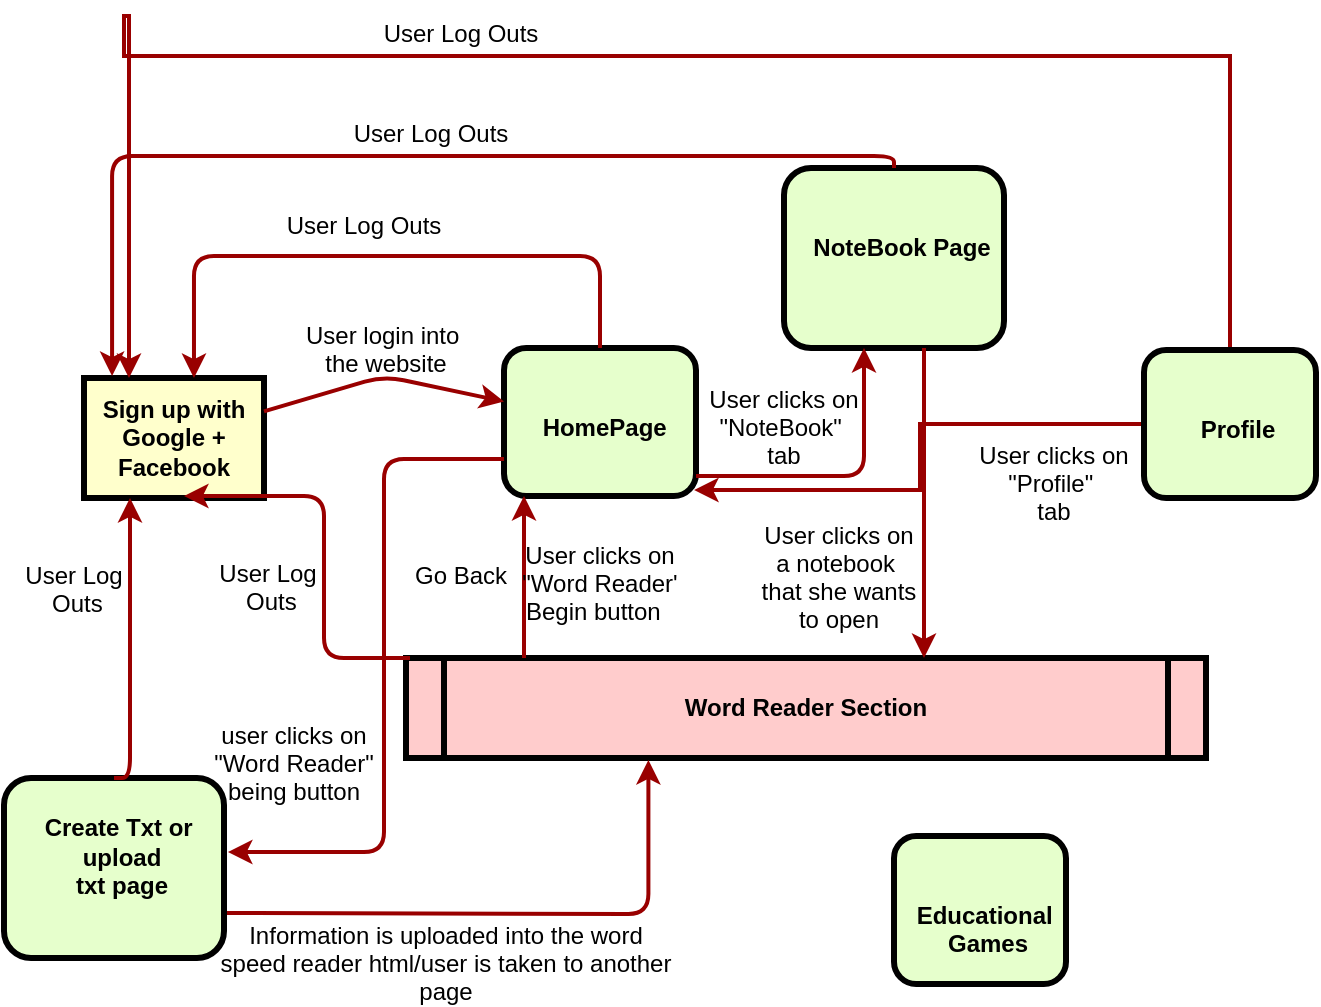 <mxfile version="11.0.2" type="github"><diagram name="Page-1" id="c7558073-3199-34d8-9f00-42111426c3f3"><mxGraphModel dx="2012" dy="766" grid="1" gridSize="10" guides="1" tooltips="1" connect="1" arrows="1" fold="1" page="1" pageScale="1" pageWidth="826" pageHeight="1169" background="#ffffff" math="0" shadow="0"><root><mxCell id="0"/><mxCell id="1" parent="0"/><mxCell id="2" value="&lt;p style=&quot;margin: 0px ; margin-top: 4px ; text-align: center ; text-decoration: underline&quot;&gt;&lt;/p&gt;&lt;p style=&quot;margin: 0px ; margin-left: 8px&quot;&gt;&lt;br&gt;&lt;/p&gt;&lt;p style=&quot;margin: 0px ; margin-left: 8px&quot;&gt;&lt;span&gt;&lt;br&gt;&lt;/span&gt;&lt;/p&gt;&lt;p style=&quot;margin: 0px ; margin-left: 8px&quot;&gt;&lt;span&gt;HomePage&amp;nbsp;&lt;/span&gt;&lt;br&gt;&lt;/p&gt;&lt;p style=&quot;margin: 0px ; margin-left: 8px&quot;&gt;&lt;br&gt;&lt;/p&gt;" style="verticalAlign=middle;align=center;overflow=fill;fontSize=12;fontFamily=Helvetica;html=1;rounded=1;fontStyle=1;strokeWidth=3;fillColor=#E6FFCC" parent="1" vertex="1"><mxGeometry x="250" y="236" width="96" height="74" as="geometry"/></mxCell><mxCell id="4" value="Sign up with Google +&#10;Facebook" style="whiteSpace=wrap;align=center;verticalAlign=middle;fontStyle=1;strokeWidth=3;fillColor=#FFFFCC" parent="1" vertex="1"><mxGeometry x="40" y="251" width="90" height="60" as="geometry"/></mxCell><mxCell id="5" value="Word Reader Section" style="shape=process;whiteSpace=wrap;align=center;verticalAlign=middle;size=0.048;fontStyle=1;strokeWidth=3;fillColor=#FFCCCC" parent="1" vertex="1"><mxGeometry x="201.0" y="391" width="400" height="50" as="geometry"/></mxCell><mxCell id="6" value="&lt;p style=&quot;margin: 0px ; margin-top: 4px ; text-align: center ; text-decoration: underline&quot;&gt;&lt;/p&gt;&lt;p style=&quot;margin: 0px ; margin-left: 8px&quot;&gt;&lt;br&gt;&lt;/p&gt;&lt;p style=&quot;margin: 0px ; margin-left: 8px&quot;&gt;&lt;br&gt;&lt;/p&gt;&lt;p style=&quot;margin: 0px ; margin-left: 8px&quot;&gt;&lt;span&gt;NoteBook Page&lt;/span&gt;&lt;br&gt;&lt;/p&gt;" style="verticalAlign=middle;align=center;overflow=fill;fontSize=12;fontFamily=Helvetica;html=1;rounded=1;fontStyle=1;strokeWidth=3;fillColor=#E6FFCC" parent="1" vertex="1"><mxGeometry x="390" y="146" width="110" height="90" as="geometry"/></mxCell><mxCell id="37" value="" style="edgeStyle=none;noEdgeStyle=1;strokeColor=#990000;strokeWidth=2" parent="1" source="4" target="2" edge="1"><mxGeometry width="100" height="100" relative="1" as="geometry"><mxPoint x="280" y="190" as="sourcePoint"/><mxPoint x="380" y="90" as="targetPoint"/><Array as="points"><mxPoint x="190" y="250"/></Array></mxGeometry></mxCell><mxCell id="52" value="User login into &#10;the website" style="text;spacingTop=-5;align=center" parent="1" vertex="1"><mxGeometry x="176" y="221" width="30" height="20" as="geometry"/></mxCell><mxCell id="53" value="User Log Outs" style="text;spacingTop=-5;align=center" parent="1" vertex="1"><mxGeometry x="165" y="166" width="30" height="20" as="geometry"/></mxCell><mxCell id="8Ww2G0DEzsKryUeGAOGZ-110" value="User Log Outs" style="text;spacingTop=-5;align=center" vertex="1" parent="1"><mxGeometry x="198.5" y="120" width="30" height="20" as="geometry"/></mxCell><mxCell id="54" value="Go Back" style="text;spacingTop=-5;align=center" parent="1" vertex="1"><mxGeometry x="213.5" y="341" width="30" height="20" as="geometry"/></mxCell><mxCell id="55" value="" style="edgeStyle=elbowEdgeStyle;elbow=horizontal;strokeColor=#990000;strokeWidth=2" parent="1" source="5" target="2" edge="1"><mxGeometry width="100" height="100" relative="1" as="geometry"><mxPoint x="50" y="530" as="sourcePoint"/><mxPoint x="150" y="430" as="targetPoint"/><Array as="points"><mxPoint x="260" y="370"/></Array></mxGeometry></mxCell><mxCell id="56" value="" style="edgeStyle=elbowEdgeStyle;elbow=horizontal;strokeColor=#990000;strokeWidth=2;entryX=1.018;entryY=0.411;entryDx=0;entryDy=0;entryPerimeter=0;exitX=0;exitY=0.75;exitDx=0;exitDy=0;" parent="1" source="2" target="8Ww2G0DEzsKryUeGAOGZ-113" edge="1"><mxGeometry width="100" height="100" relative="1" as="geometry"><mxPoint x="50" y="500" as="sourcePoint"/><mxPoint x="150" y="400" as="targetPoint"/><Array as="points"><mxPoint x="190" y="292"/><mxPoint x="190" y="320"/></Array></mxGeometry></mxCell><mxCell id="57" value="User clicks on &#10;&quot;NoteBook&quot; &#10;tab" style="text;spacingTop=-5;align=center" parent="1" vertex="1"><mxGeometry x="375" y="253" width="30" height="20" as="geometry"/></mxCell><mxCell id="58" value="" style="edgeStyle=elbowEdgeStyle;elbow=horizontal;strokeColor=#990000;strokeWidth=2" parent="1" source="2" target="6" edge="1"><mxGeometry width="100" height="100" relative="1" as="geometry"><mxPoint x="380" y="370" as="sourcePoint"/><mxPoint x="480" y="270" as="targetPoint"/><Array as="points"><mxPoint x="430" y="300"/><mxPoint x="380" y="210"/><mxPoint x="440" y="310"/></Array></mxGeometry></mxCell><mxCell id="59" value="" style="edgeStyle=elbowEdgeStyle;elbow=horizontal;strokeColor=#990000;strokeWidth=2" parent="1" source="6" target="5" edge="1"><mxGeometry width="100" height="100" relative="1" as="geometry"><mxPoint x="350" y="370" as="sourcePoint"/><mxPoint x="450" y="270" as="targetPoint"/><Array as="points"><mxPoint x="460" y="320"/></Array></mxGeometry></mxCell><mxCell id="60" value="User clicks on&#10;&quot;Word Reader'&#10;Begin button  &#10;" style="text;spacingTop=-5;align=center" parent="1" vertex="1"><mxGeometry x="283.0" y="331.0" width="30" height="20" as="geometry"/></mxCell><mxCell id="61" value="User clicks on&#10;a notebook &#10;that she wants&#10;to open" style="text;spacingTop=-5;align=center" parent="1" vertex="1"><mxGeometry x="410" y="321" width="15" height="9" as="geometry"/></mxCell><mxCell id="65" value="" style="edgeStyle=elbowEdgeStyle;elbow=horizontal;strokeColor=#990000;strokeWidth=2;entryX=0.156;entryY=-0.017;entryDx=0;entryDy=0;entryPerimeter=0;" parent="1" source="6" target="4" edge="1"><mxGeometry width="100" height="100" relative="1" as="geometry"><mxPoint x="260" y="180.0" as="sourcePoint"/><mxPoint x="360" y="80.0" as="targetPoint"/><Array as="points"><mxPoint x="445" y="140"/></Array></mxGeometry></mxCell><mxCell id="87" value="" style="edgeStyle=elbowEdgeStyle;elbow=vertical;strokeColor=#990000;strokeWidth=2;exitX=1;exitY=0.75;exitDx=0;exitDy=0;entryX=0.303;entryY=1.02;entryDx=0;entryDy=0;entryPerimeter=0;" parent="1" source="8Ww2G0DEzsKryUeGAOGZ-113" target="5" edge="1"><mxGeometry width="100" height="100" relative="1" as="geometry"><mxPoint x="70" y="740" as="sourcePoint"/><mxPoint x="190" y="482" as="targetPoint"/><Array as="points"><mxPoint x="210" y="519"/></Array></mxGeometry></mxCell><mxCell id="90" value="user clicks on&#10;&quot;Word Reader&quot;&#10;being button" style="text;spacingTop=-5;align=center" parent="1" vertex="1"><mxGeometry x="130" y="421" width="30" height="20" as="geometry"/></mxCell><mxCell id="91" value="User Log&#10; Outs" style="text;spacingTop=-5;align=center" parent="1" vertex="1"><mxGeometry x="20" y="341.0" width="30" height="20" as="geometry"/></mxCell><mxCell id="94" value="Information is uploaded into the word&#10;speed reader html/user is taken to another&#10;page" style="text;spacingTop=-5;align=center" parent="1" vertex="1"><mxGeometry x="206.0" y="521.0" width="30" height="20" as="geometry"/></mxCell><mxCell id="8Ww2G0DEzsKryUeGAOGZ-107" value="" style="edgeStyle=elbowEdgeStyle;elbow=horizontal;strokeColor=#990000;strokeWidth=2;exitX=0.005;exitY=0;exitDx=0;exitDy=0;exitPerimeter=0;" edge="1" parent="1" source="5"><mxGeometry width="100" height="100" relative="1" as="geometry"><mxPoint x="90" y="340" as="sourcePoint"/><mxPoint x="90" y="310" as="targetPoint"/><Array as="points"><mxPoint x="160" y="330"/><mxPoint x="120" y="380"/><mxPoint x="100" y="380"/><mxPoint x="100" y="390"/><mxPoint x="170" y="320"/><mxPoint x="85" y="340"/><mxPoint x="100" y="390"/></Array></mxGeometry></mxCell><mxCell id="8Ww2G0DEzsKryUeGAOGZ-109" value="" style="edgeStyle=elbowEdgeStyle;elbow=horizontal;strokeColor=#990000;strokeWidth=2;entryX=0.611;entryY=0;entryDx=0;entryDy=0;entryPerimeter=0;exitX=0.5;exitY=0;exitDx=0;exitDy=0;" edge="1" parent="1" source="2" target="4"><mxGeometry width="100" height="100" relative="1" as="geometry"><mxPoint x="291" y="241" as="sourcePoint"/><mxPoint x="290.5" y="160" as="targetPoint"/><Array as="points"><mxPoint x="100" y="190"/></Array></mxGeometry></mxCell><mxCell id="8Ww2G0DEzsKryUeGAOGZ-113" value="&lt;p style=&quot;margin: 0px ; margin-top: 4px ; text-align: center ; text-decoration: underline&quot;&gt;&lt;strong&gt;&lt;br&gt;&lt;/strong&gt;&lt;/p&gt;&lt;p style=&quot;margin: 0px ; margin-left: 8px&quot;&gt;&lt;span&gt;Create Txt or&amp;nbsp;&lt;/span&gt;&lt;br&gt;&lt;/p&gt;&lt;p style=&quot;margin: 0px ; margin-left: 8px&quot;&gt;upload&lt;/p&gt;&lt;p style=&quot;margin: 0px ; margin-left: 8px&quot;&gt;txt page&lt;/p&gt;" style="verticalAlign=middle;align=center;overflow=fill;fontSize=12;fontFamily=Helvetica;html=1;rounded=1;fontStyle=1;strokeWidth=3;fillColor=#E6FFCC" vertex="1" parent="1"><mxGeometry y="451" width="110" height="90" as="geometry"/></mxCell><mxCell id="8Ww2G0DEzsKryUeGAOGZ-116" value="" style="edgeStyle=elbowEdgeStyle;elbow=horizontal;strokeColor=#990000;strokeWidth=2;exitX=0.5;exitY=0;exitDx=0;exitDy=0;entryX=0.25;entryY=1;entryDx=0;entryDy=0;" edge="1" parent="1" source="8Ww2G0DEzsKryUeGAOGZ-113" target="4"><mxGeometry width="100" height="100" relative="1" as="geometry"><mxPoint x="211" y="426" as="sourcePoint"/><mxPoint x="100" y="320" as="targetPoint"/><Array as="points"><mxPoint x="63" y="380"/><mxPoint x="180" y="330"/><mxPoint x="95" y="350"/><mxPoint x="110" y="400"/></Array></mxGeometry></mxCell><mxCell id="8Ww2G0DEzsKryUeGAOGZ-118" value="User Log&#10; Outs" style="text;spacingTop=-5;align=center" vertex="1" parent="1"><mxGeometry x="117" y="340.0" width="30" height="20" as="geometry"/></mxCell><mxCell id="8Ww2G0DEzsKryUeGAOGZ-123" style="edgeStyle=orthogonalEdgeStyle;rounded=0;orthogonalLoop=1;jettySize=auto;html=1;entryX=0.99;entryY=0.959;entryDx=0;entryDy=0;entryPerimeter=0;strokeColor=#990000;strokeWidth=2;" edge="1" parent="1" source="8Ww2G0DEzsKryUeGAOGZ-122" target="2"><mxGeometry relative="1" as="geometry"/></mxCell><mxCell id="8Ww2G0DEzsKryUeGAOGZ-126" style="edgeStyle=orthogonalEdgeStyle;rounded=0;orthogonalLoop=1;jettySize=auto;html=1;strokeColor=#990000;strokeWidth=2;entryX=0.25;entryY=0;entryDx=0;entryDy=0;" edge="1" parent="1" source="8Ww2G0DEzsKryUeGAOGZ-122" target="4"><mxGeometry relative="1" as="geometry"><mxPoint x="580" y="70" as="targetPoint"/><Array as="points"><mxPoint x="613" y="90"/><mxPoint x="60" y="90"/><mxPoint x="60" y="70"/><mxPoint x="63" y="70"/></Array></mxGeometry></mxCell><mxCell id="8Ww2G0DEzsKryUeGAOGZ-122" value="&lt;p style=&quot;margin: 0px ; margin-top: 4px ; text-align: center ; text-decoration: underline&quot;&gt;&lt;/p&gt;&lt;p style=&quot;margin: 0px ; margin-left: 8px&quot;&gt;&lt;br&gt;&lt;/p&gt;&lt;p style=&quot;margin: 0px ; margin-left: 8px&quot;&gt;&lt;span&gt;&lt;br&gt;&lt;/span&gt;&lt;/p&gt;&lt;p style=&quot;margin: 0px ; margin-left: 8px&quot;&gt;&lt;span&gt;Profile&lt;/span&gt;&lt;br&gt;&lt;/p&gt;" style="verticalAlign=middle;align=center;overflow=fill;fontSize=12;fontFamily=Helvetica;html=1;rounded=1;fontStyle=1;strokeWidth=3;fillColor=#E6FFCC" vertex="1" parent="1"><mxGeometry x="570" y="237" width="86" height="74" as="geometry"/></mxCell><mxCell id="8Ww2G0DEzsKryUeGAOGZ-124" value="User clicks on &#10;&quot;Profile&quot; &#10;tab" style="text;spacingTop=-5;align=center" vertex="1" parent="1"><mxGeometry x="510" y="281" width="30" height="20" as="geometry"/></mxCell><mxCell id="8Ww2G0DEzsKryUeGAOGZ-127" value="User Log Outs" style="text;spacingTop=-5;align=center" vertex="1" parent="1"><mxGeometry x="213.5" y="70" width="30" height="20" as="geometry"/></mxCell><mxCell id="8Ww2G0DEzsKryUeGAOGZ-128" value="&lt;p style=&quot;margin: 0px ; margin-top: 4px ; text-align: center ; text-decoration: underline&quot;&gt;&lt;/p&gt;&lt;p style=&quot;margin: 0px ; margin-left: 8px&quot;&gt;&lt;br&gt;&lt;/p&gt;&lt;p style=&quot;margin: 0px ; margin-left: 8px&quot;&gt;&lt;br&gt;&lt;/p&gt;&lt;p style=&quot;margin: 0px ; margin-left: 8px&quot;&gt;Educational&amp;nbsp;&lt;/p&gt;&lt;p style=&quot;margin: 0px ; margin-left: 8px&quot;&gt;Games&lt;/p&gt;" style="verticalAlign=middle;align=center;overflow=fill;fontSize=12;fontFamily=Helvetica;html=1;rounded=1;fontStyle=1;strokeWidth=3;fillColor=#E6FFCC" vertex="1" parent="1"><mxGeometry x="445" y="480" width="86" height="74" as="geometry"/></mxCell></root></mxGraphModel></diagram></mxfile>